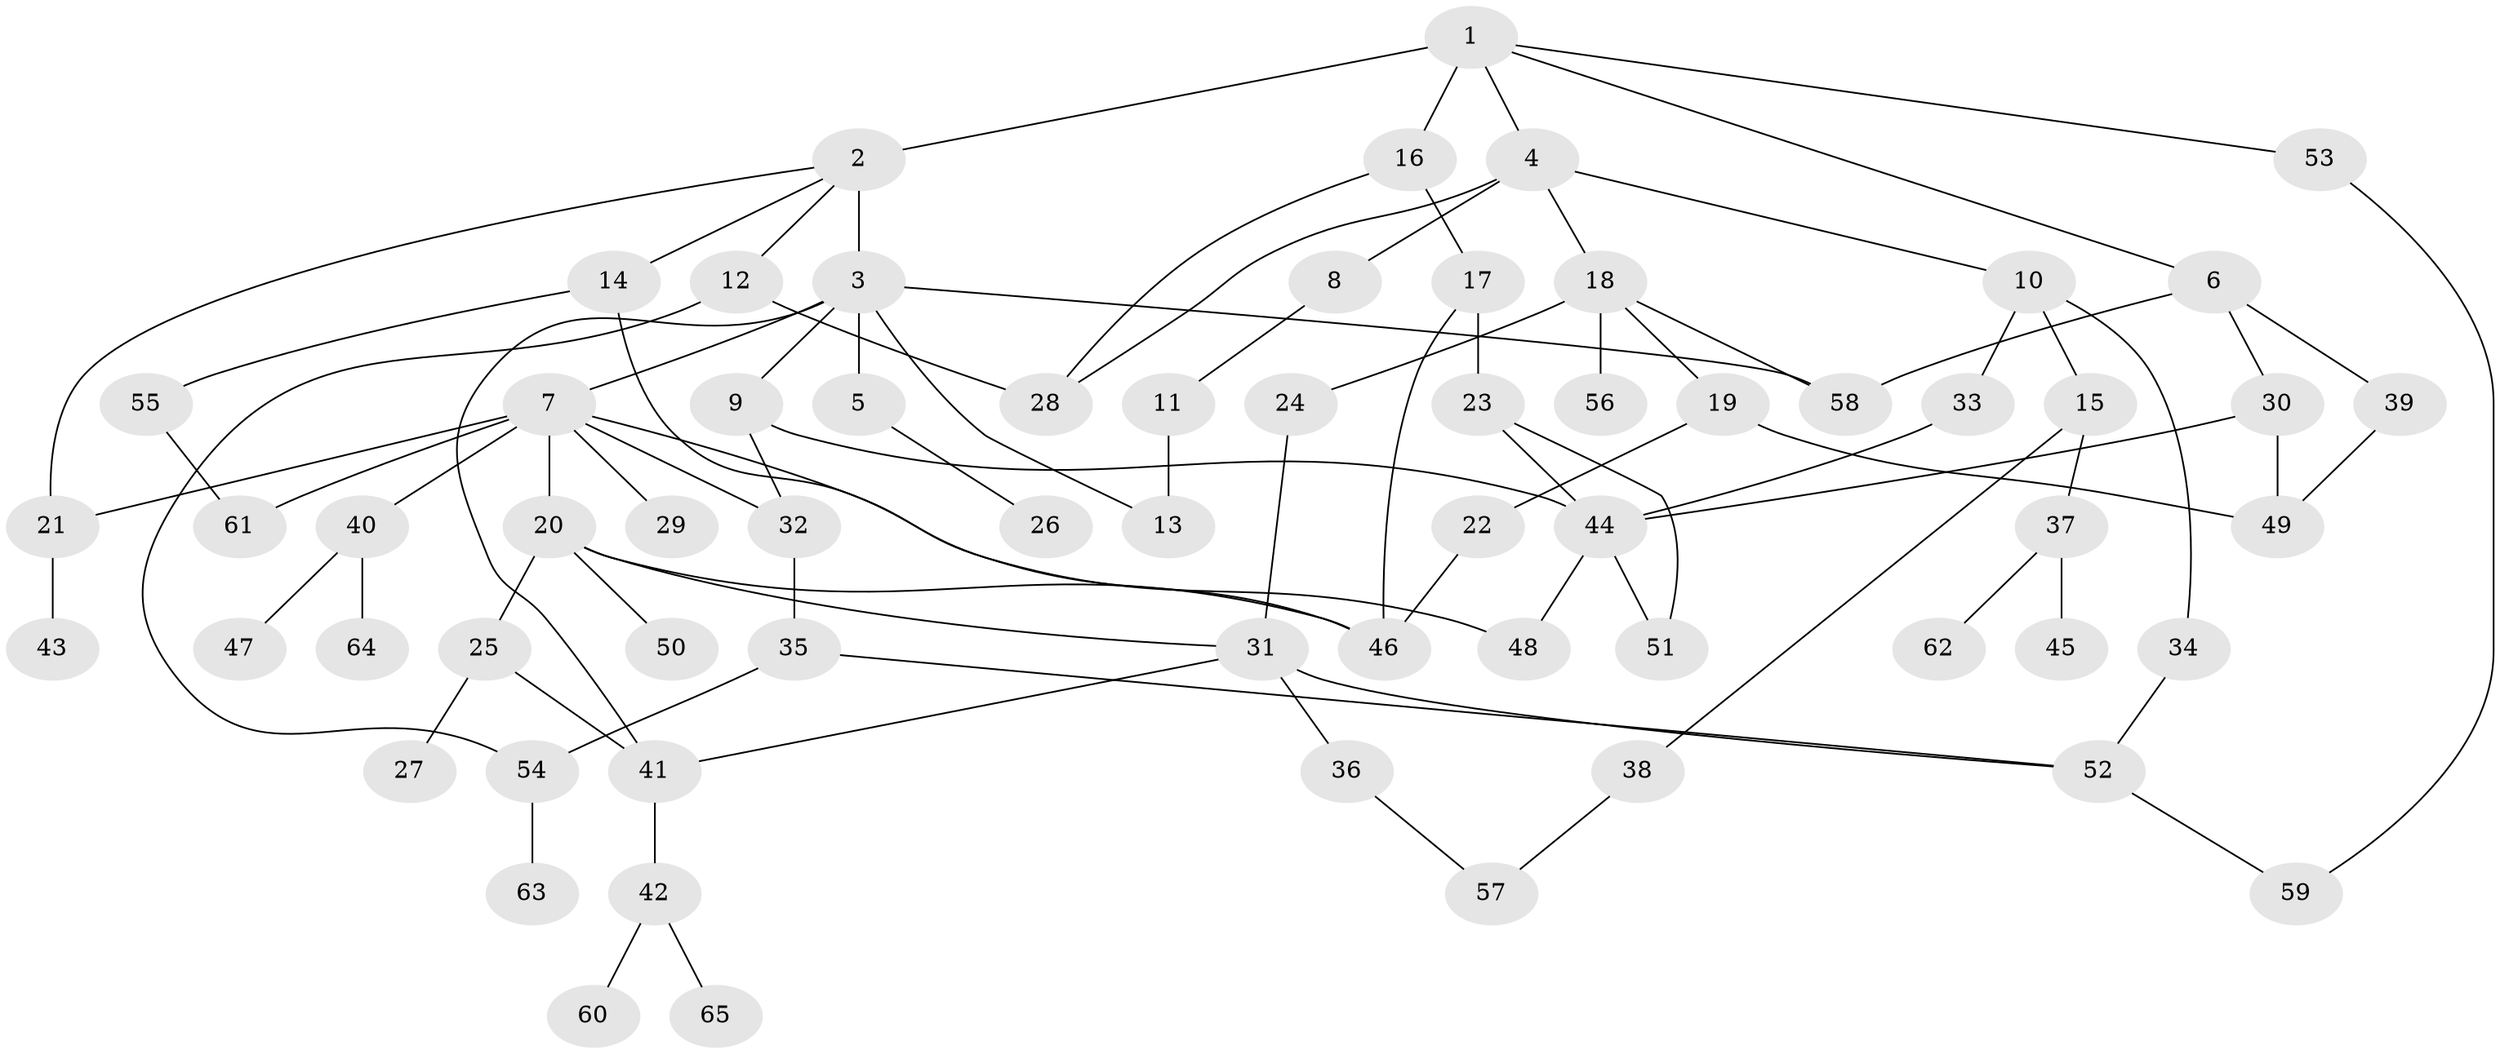// original degree distribution, {7: 0.023255813953488372, 3: 0.17829457364341086, 4: 0.13953488372093023, 6: 0.023255813953488372, 5: 0.015503875968992248, 9: 0.007751937984496124, 2: 0.31007751937984496, 1: 0.3023255813953488}
// Generated by graph-tools (version 1.1) at 2025/48/03/04/25 22:48:37]
// undirected, 65 vertices, 90 edges
graph export_dot {
  node [color=gray90,style=filled];
  1;
  2;
  3;
  4;
  5;
  6;
  7;
  8;
  9;
  10;
  11;
  12;
  13;
  14;
  15;
  16;
  17;
  18;
  19;
  20;
  21;
  22;
  23;
  24;
  25;
  26;
  27;
  28;
  29;
  30;
  31;
  32;
  33;
  34;
  35;
  36;
  37;
  38;
  39;
  40;
  41;
  42;
  43;
  44;
  45;
  46;
  47;
  48;
  49;
  50;
  51;
  52;
  53;
  54;
  55;
  56;
  57;
  58;
  59;
  60;
  61;
  62;
  63;
  64;
  65;
  1 -- 2 [weight=2.0];
  1 -- 4 [weight=1.0];
  1 -- 6 [weight=1.0];
  1 -- 16 [weight=1.0];
  1 -- 53 [weight=1.0];
  2 -- 3 [weight=2.0];
  2 -- 12 [weight=1.0];
  2 -- 14 [weight=1.0];
  2 -- 21 [weight=1.0];
  3 -- 5 [weight=5.0];
  3 -- 7 [weight=3.0];
  3 -- 9 [weight=1.0];
  3 -- 13 [weight=1.0];
  3 -- 41 [weight=1.0];
  3 -- 58 [weight=1.0];
  4 -- 8 [weight=1.0];
  4 -- 10 [weight=1.0];
  4 -- 18 [weight=1.0];
  4 -- 28 [weight=1.0];
  5 -- 26 [weight=1.0];
  6 -- 30 [weight=1.0];
  6 -- 39 [weight=1.0];
  6 -- 58 [weight=1.0];
  7 -- 20 [weight=1.0];
  7 -- 21 [weight=1.0];
  7 -- 29 [weight=1.0];
  7 -- 32 [weight=1.0];
  7 -- 40 [weight=1.0];
  7 -- 48 [weight=1.0];
  7 -- 61 [weight=1.0];
  8 -- 11 [weight=1.0];
  9 -- 32 [weight=1.0];
  9 -- 44 [weight=1.0];
  10 -- 15 [weight=1.0];
  10 -- 33 [weight=1.0];
  10 -- 34 [weight=1.0];
  11 -- 13 [weight=1.0];
  12 -- 28 [weight=1.0];
  12 -- 54 [weight=1.0];
  14 -- 46 [weight=1.0];
  14 -- 55 [weight=1.0];
  15 -- 37 [weight=1.0];
  15 -- 38 [weight=1.0];
  16 -- 17 [weight=1.0];
  16 -- 28 [weight=1.0];
  17 -- 23 [weight=3.0];
  17 -- 46 [weight=1.0];
  18 -- 19 [weight=1.0];
  18 -- 24 [weight=2.0];
  18 -- 56 [weight=3.0];
  18 -- 58 [weight=1.0];
  19 -- 22 [weight=1.0];
  19 -- 49 [weight=1.0];
  20 -- 25 [weight=2.0];
  20 -- 31 [weight=1.0];
  20 -- 46 [weight=1.0];
  20 -- 50 [weight=1.0];
  21 -- 43 [weight=1.0];
  22 -- 46 [weight=1.0];
  23 -- 44 [weight=1.0];
  23 -- 51 [weight=1.0];
  24 -- 31 [weight=1.0];
  25 -- 27 [weight=1.0];
  25 -- 41 [weight=1.0];
  30 -- 44 [weight=1.0];
  30 -- 49 [weight=1.0];
  31 -- 36 [weight=1.0];
  31 -- 41 [weight=1.0];
  31 -- 52 [weight=1.0];
  32 -- 35 [weight=1.0];
  33 -- 44 [weight=1.0];
  34 -- 52 [weight=1.0];
  35 -- 52 [weight=1.0];
  35 -- 54 [weight=1.0];
  36 -- 57 [weight=1.0];
  37 -- 45 [weight=1.0];
  37 -- 62 [weight=1.0];
  38 -- 57 [weight=1.0];
  39 -- 49 [weight=1.0];
  40 -- 47 [weight=1.0];
  40 -- 64 [weight=1.0];
  41 -- 42 [weight=1.0];
  42 -- 60 [weight=1.0];
  42 -- 65 [weight=1.0];
  44 -- 48 [weight=1.0];
  44 -- 51 [weight=1.0];
  52 -- 59 [weight=1.0];
  53 -- 59 [weight=1.0];
  54 -- 63 [weight=1.0];
  55 -- 61 [weight=1.0];
}
